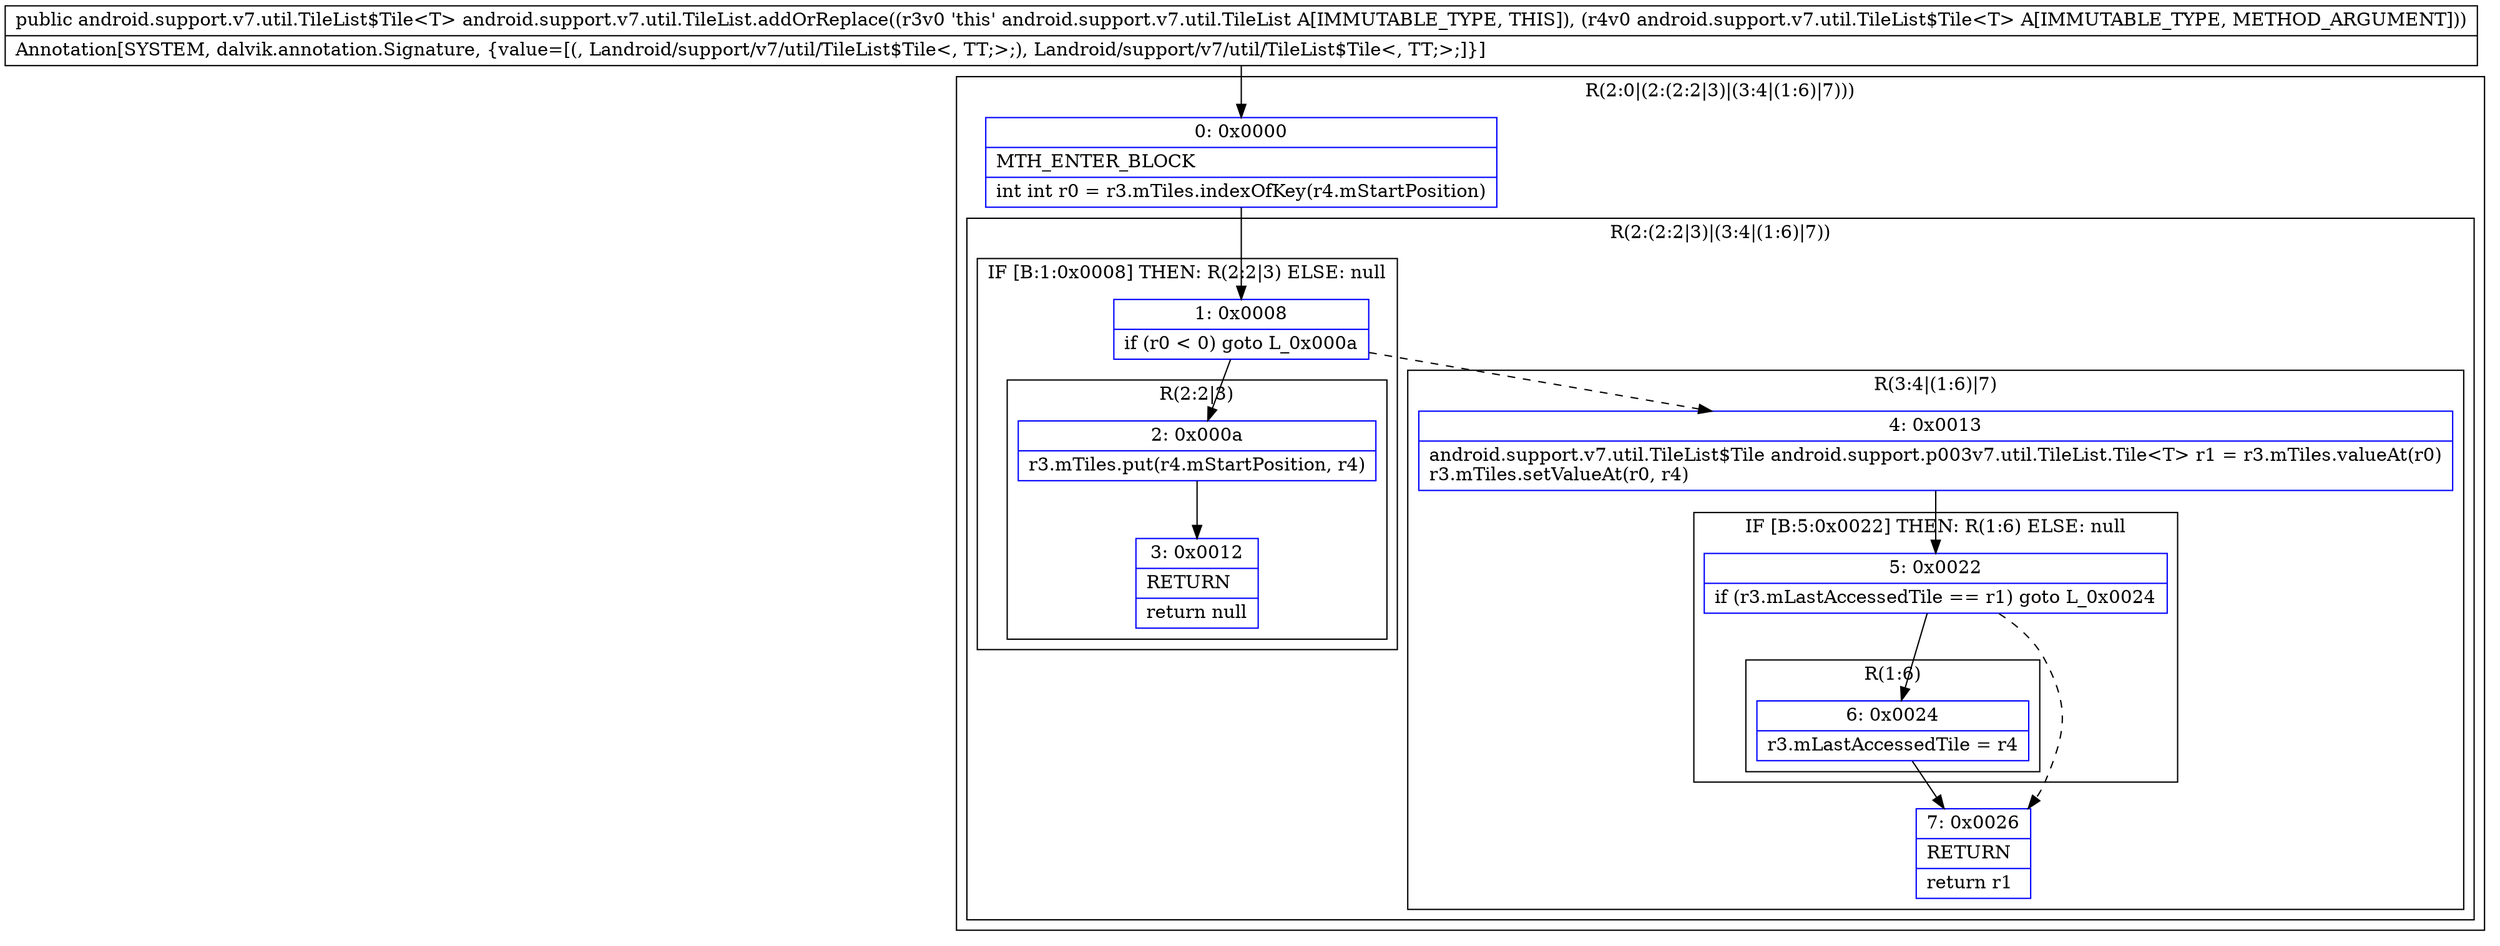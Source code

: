 digraph "CFG forandroid.support.v7.util.TileList.addOrReplace(Landroid\/support\/v7\/util\/TileList$Tile;)Landroid\/support\/v7\/util\/TileList$Tile;" {
subgraph cluster_Region_73268304 {
label = "R(2:0|(2:(2:2|3)|(3:4|(1:6)|7)))";
node [shape=record,color=blue];
Node_0 [shape=record,label="{0\:\ 0x0000|MTH_ENTER_BLOCK\l|int int r0 = r3.mTiles.indexOfKey(r4.mStartPosition)\l}"];
subgraph cluster_Region_1489695393 {
label = "R(2:(2:2|3)|(3:4|(1:6)|7))";
node [shape=record,color=blue];
subgraph cluster_IfRegion_75831899 {
label = "IF [B:1:0x0008] THEN: R(2:2|3) ELSE: null";
node [shape=record,color=blue];
Node_1 [shape=record,label="{1\:\ 0x0008|if (r0 \< 0) goto L_0x000a\l}"];
subgraph cluster_Region_1842899079 {
label = "R(2:2|3)";
node [shape=record,color=blue];
Node_2 [shape=record,label="{2\:\ 0x000a|r3.mTiles.put(r4.mStartPosition, r4)\l}"];
Node_3 [shape=record,label="{3\:\ 0x0012|RETURN\l|return null\l}"];
}
}
subgraph cluster_Region_2092259460 {
label = "R(3:4|(1:6)|7)";
node [shape=record,color=blue];
Node_4 [shape=record,label="{4\:\ 0x0013|android.support.v7.util.TileList$Tile android.support.p003v7.util.TileList.Tile\<T\> r1 = r3.mTiles.valueAt(r0)\lr3.mTiles.setValueAt(r0, r4)\l}"];
subgraph cluster_IfRegion_1901045931 {
label = "IF [B:5:0x0022] THEN: R(1:6) ELSE: null";
node [shape=record,color=blue];
Node_5 [shape=record,label="{5\:\ 0x0022|if (r3.mLastAccessedTile == r1) goto L_0x0024\l}"];
subgraph cluster_Region_1169203396 {
label = "R(1:6)";
node [shape=record,color=blue];
Node_6 [shape=record,label="{6\:\ 0x0024|r3.mLastAccessedTile = r4\l}"];
}
}
Node_7 [shape=record,label="{7\:\ 0x0026|RETURN\l|return r1\l}"];
}
}
}
MethodNode[shape=record,label="{public android.support.v7.util.TileList$Tile\<T\> android.support.v7.util.TileList.addOrReplace((r3v0 'this' android.support.v7.util.TileList A[IMMUTABLE_TYPE, THIS]), (r4v0 android.support.v7.util.TileList$Tile\<T\> A[IMMUTABLE_TYPE, METHOD_ARGUMENT]))  | Annotation[SYSTEM, dalvik.annotation.Signature, \{value=[(, Landroid\/support\/v7\/util\/TileList$Tile\<, TT;\>;), Landroid\/support\/v7\/util\/TileList$Tile\<, TT;\>;]\}]\l}"];
MethodNode -> Node_0;
Node_0 -> Node_1;
Node_1 -> Node_2;
Node_1 -> Node_4[style=dashed];
Node_2 -> Node_3;
Node_4 -> Node_5;
Node_5 -> Node_6;
Node_5 -> Node_7[style=dashed];
Node_6 -> Node_7;
}

